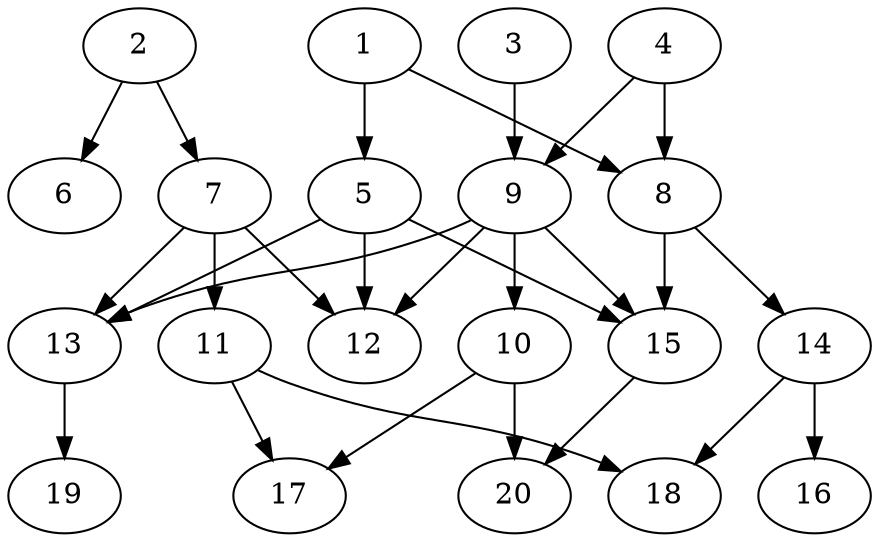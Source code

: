 // DAG automatically generated by daggen at Wed Jul 24 22:02:40 2019
// ./daggen --dot -n 20 --ccr 0.5 --fat 0.6 --regular 0.5 --density 0.5 --mindata 5242880 --maxdata 52428800 
digraph G {
  1 [size="33570816", alpha="0.01", expect_size="16785408"] 
  1 -> 5 [size ="16785408"]
  1 -> 8 [size ="16785408"]
  2 [size="79253504", alpha="0.07", expect_size="39626752"] 
  2 -> 6 [size ="39626752"]
  2 -> 7 [size ="39626752"]
  3 [size="33566720", alpha="0.19", expect_size="16783360"] 
  3 -> 9 [size ="16783360"]
  4 [size="45883392", alpha="0.06", expect_size="22941696"] 
  4 -> 8 [size ="22941696"]
  4 -> 9 [size ="22941696"]
  5 [size="37218304", alpha="0.13", expect_size="18609152"] 
  5 -> 12 [size ="18609152"]
  5 -> 13 [size ="18609152"]
  5 -> 15 [size ="18609152"]
  6 [size="90066944", alpha="0.17", expect_size="45033472"] 
  7 [size="95918080", alpha="0.10", expect_size="47959040"] 
  7 -> 11 [size ="47959040"]
  7 -> 12 [size ="47959040"]
  7 -> 13 [size ="47959040"]
  8 [size="20283392", alpha="0.15", expect_size="10141696"] 
  8 -> 14 [size ="10141696"]
  8 -> 15 [size ="10141696"]
  9 [size="17584128", alpha="0.15", expect_size="8792064"] 
  9 -> 10 [size ="8792064"]
  9 -> 12 [size ="8792064"]
  9 -> 13 [size ="8792064"]
  9 -> 15 [size ="8792064"]
  10 [size="33636352", alpha="0.05", expect_size="16818176"] 
  10 -> 17 [size ="16818176"]
  10 -> 20 [size ="16818176"]
  11 [size="80535552", alpha="0.18", expect_size="40267776"] 
  11 -> 17 [size ="40267776"]
  11 -> 18 [size ="40267776"]
  12 [size="87502848", alpha="0.19", expect_size="43751424"] 
  13 [size="26580992", alpha="0.01", expect_size="13290496"] 
  13 -> 19 [size ="13290496"]
  14 [size="20858880", alpha="0.18", expect_size="10429440"] 
  14 -> 16 [size ="10429440"]
  14 -> 18 [size ="10429440"]
  15 [size="47392768", alpha="0.19", expect_size="23696384"] 
  15 -> 20 [size ="23696384"]
  16 [size="12347392", alpha="0.16", expect_size="6173696"] 
  17 [size="94832640", alpha="0.18", expect_size="47416320"] 
  18 [size="46282752", alpha="0.10", expect_size="23141376"] 
  19 [size="23502848", alpha="0.16", expect_size="11751424"] 
  20 [size="93181952", alpha="0.10", expect_size="46590976"] 
}

